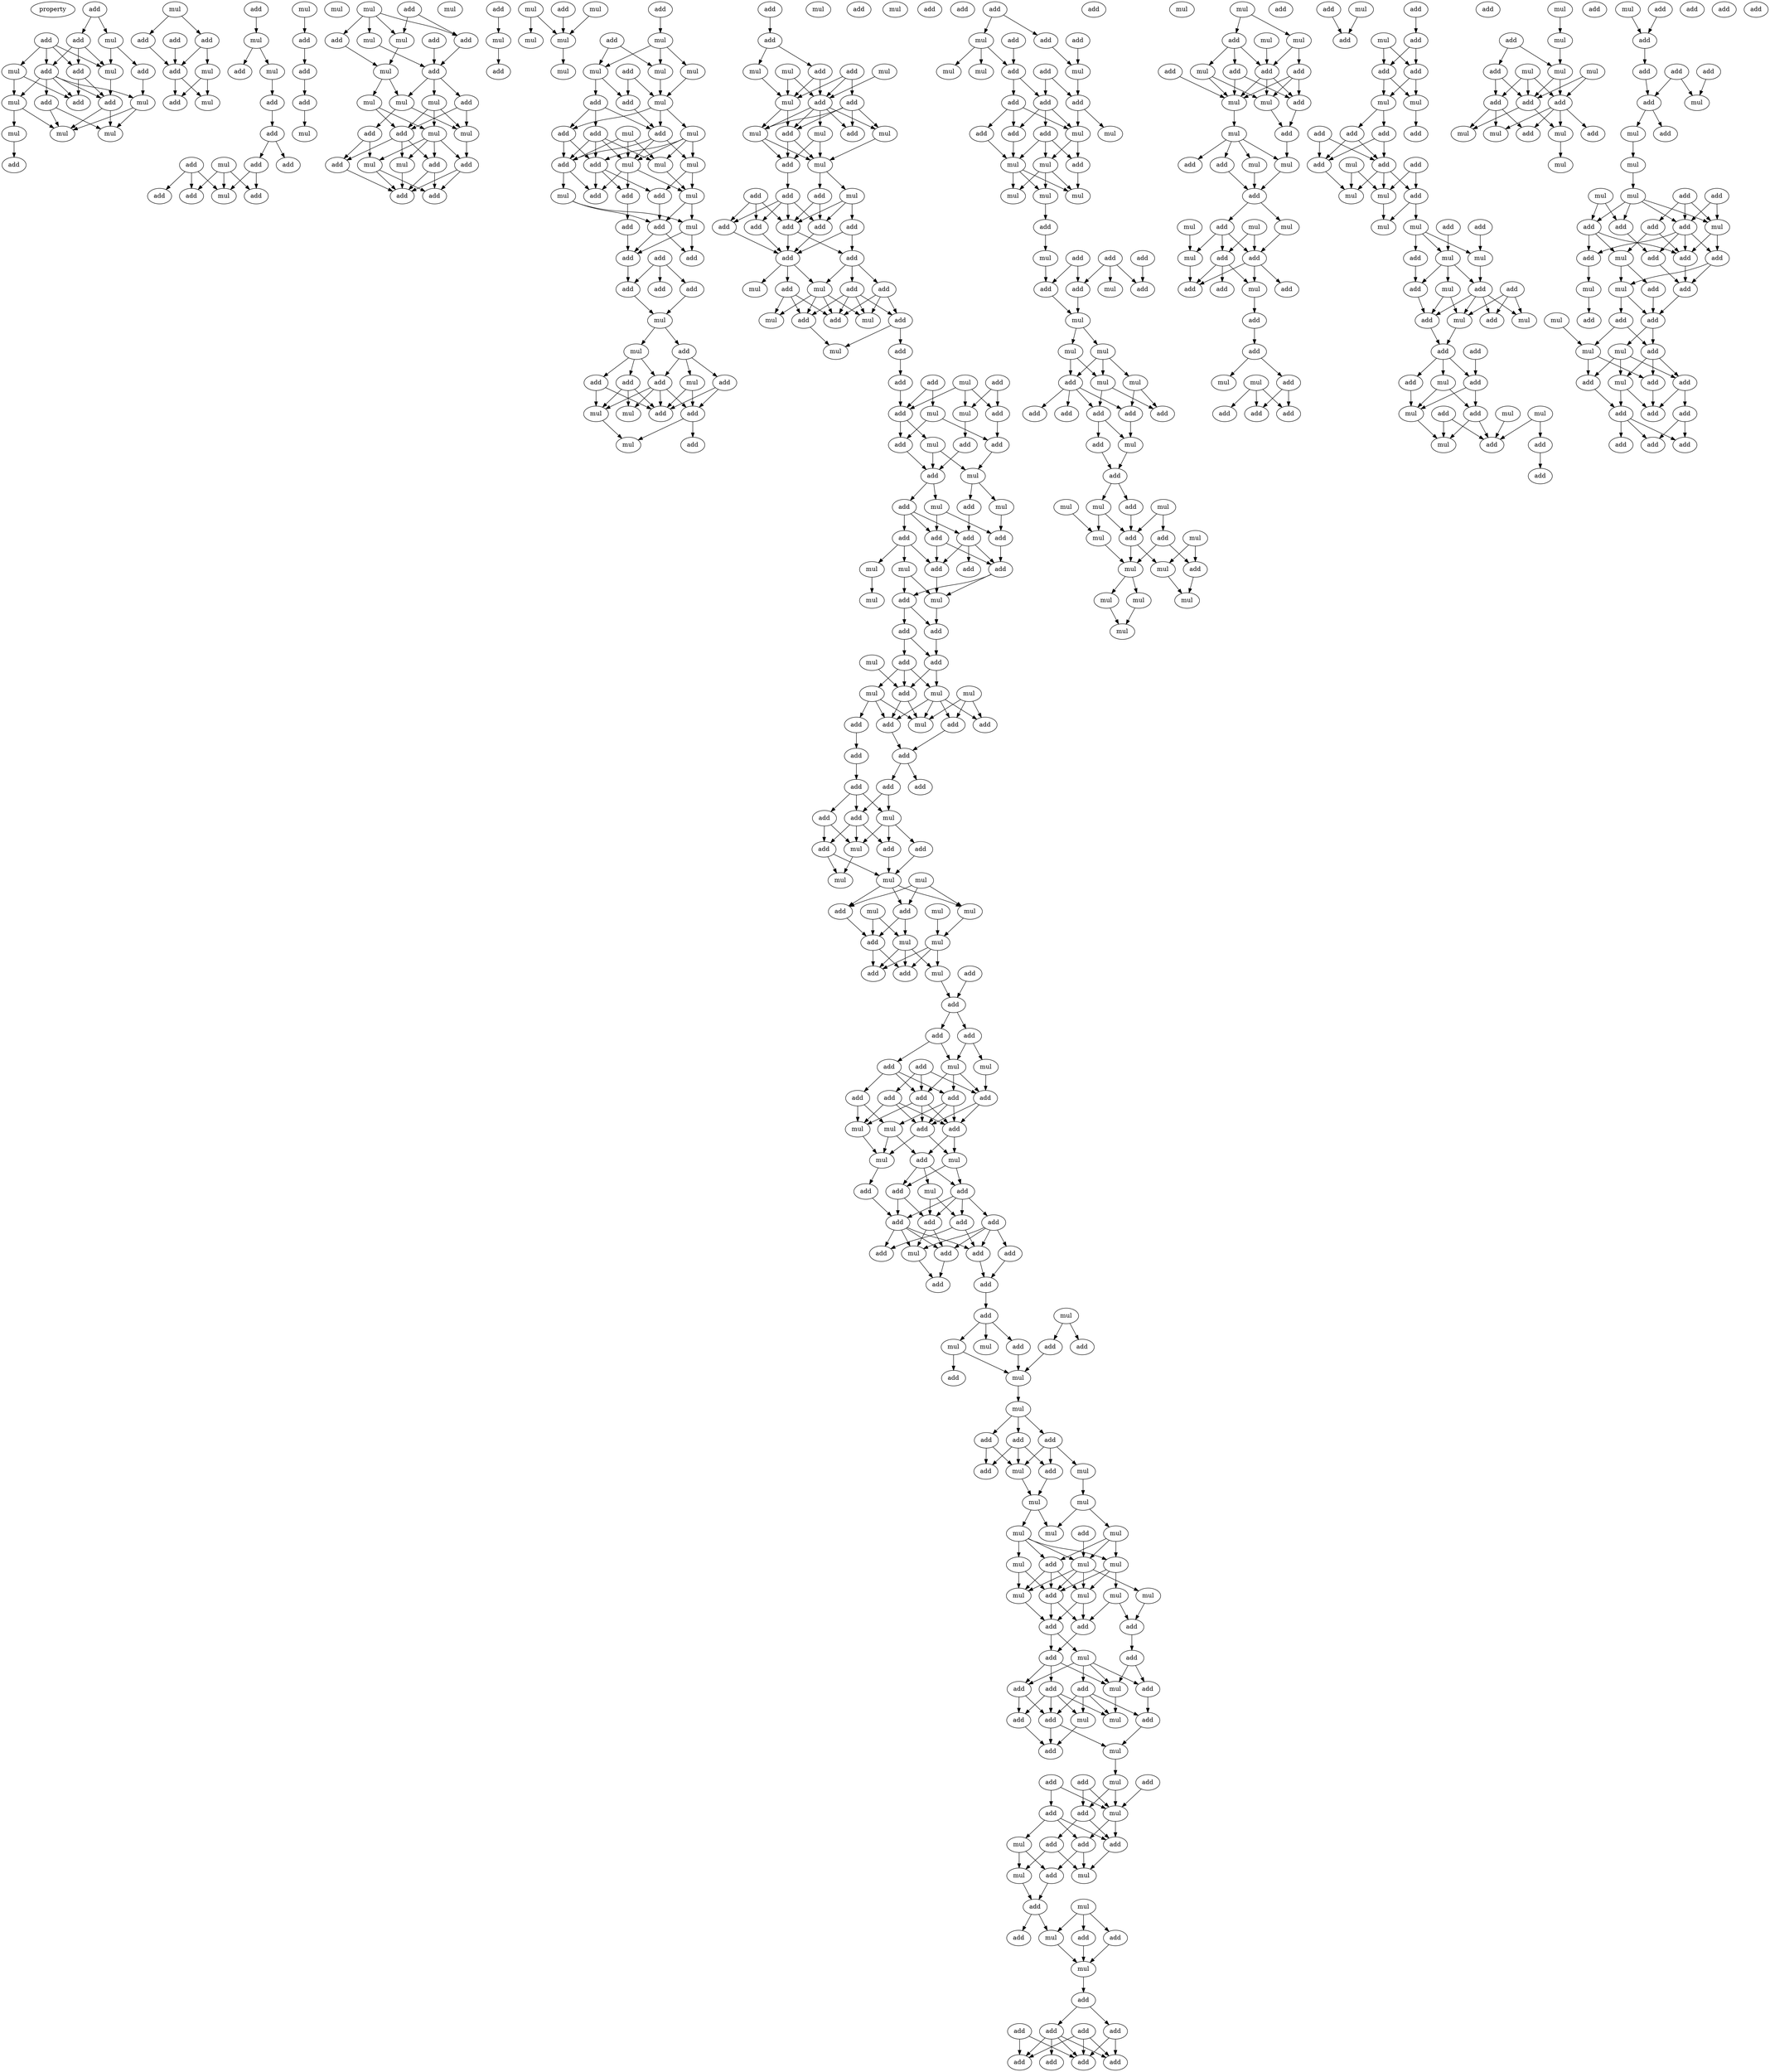 digraph {
    node [fontcolor=black]
    property [mul=2,lf=1.1]
    0 [ label = add ];
    1 [ label = add ];
    2 [ label = mul ];
    3 [ label = add ];
    4 [ label = mul ];
    5 [ label = mul ];
    6 [ label = add ];
    7 [ label = add ];
    8 [ label = add ];
    9 [ label = mul ];
    10 [ label = add ];
    11 [ label = add ];
    12 [ label = mul ];
    13 [ label = add ];
    14 [ label = mul ];
    15 [ label = mul ];
    16 [ label = mul ];
    17 [ label = add ];
    18 [ label = mul ];
    19 [ label = add ];
    20 [ label = add ];
    21 [ label = add ];
    22 [ label = mul ];
    23 [ label = add ];
    24 [ label = add ];
    25 [ label = mul ];
    26 [ label = add ];
    27 [ label = mul ];
    28 [ label = add ];
    29 [ label = mul ];
    30 [ label = add ];
    31 [ label = add ];
    32 [ label = add ];
    33 [ label = add ];
    34 [ label = mul ];
    35 [ label = add ];
    36 [ label = mul ];
    37 [ label = add ];
    38 [ label = add ];
    39 [ label = mul ];
    40 [ label = add ];
    41 [ label = add ];
    42 [ label = mul ];
    43 [ label = add ];
    44 [ label = add ];
    45 [ label = mul ];
    46 [ label = mul ];
    47 [ label = add ];
    48 [ label = mul ];
    49 [ label = add ];
    50 [ label = add ];
    51 [ label = mul ];
    52 [ label = add ];
    53 [ label = mul ];
    54 [ label = add ];
    55 [ label = mul ];
    56 [ label = add ];
    57 [ label = mul ];
    58 [ label = mul ];
    59 [ label = mul ];
    60 [ label = add ];
    61 [ label = mul ];
    62 [ label = add ];
    63 [ label = add ];
    64 [ label = mul ];
    65 [ label = add ];
    66 [ label = mul ];
    67 [ label = add ];
    68 [ label = add ];
    69 [ label = mul ];
    70 [ label = add ];
    71 [ label = add ];
    72 [ label = mul ];
    73 [ label = add ];
    74 [ label = mul ];
    75 [ label = mul ];
    76 [ label = mul ];
    77 [ label = mul ];
    78 [ label = add ];
    79 [ label = mul ];
    80 [ label = add ];
    81 [ label = add ];
    82 [ label = mul ];
    83 [ label = mul ];
    84 [ label = add ];
    85 [ label = mul ];
    86 [ label = mul ];
    87 [ label = add ];
    88 [ label = mul ];
    89 [ label = add ];
    90 [ label = add ];
    91 [ label = add ];
    92 [ label = mul ];
    93 [ label = mul ];
    94 [ label = add ];
    95 [ label = add ];
    96 [ label = mul ];
    97 [ label = mul ];
    98 [ label = mul ];
    99 [ label = add ];
    100 [ label = mul ];
    101 [ label = add ];
    102 [ label = mul ];
    103 [ label = add ];
    104 [ label = add ];
    105 [ label = add ];
    106 [ label = add ];
    107 [ label = mul ];
    108 [ label = add ];
    109 [ label = add ];
    110 [ label = add ];
    111 [ label = add ];
    112 [ label = add ];
    113 [ label = add ];
    114 [ label = mul ];
    115 [ label = mul ];
    116 [ label = add ];
    117 [ label = add ];
    118 [ label = add ];
    119 [ label = add ];
    120 [ label = mul ];
    121 [ label = add ];
    122 [ label = mul ];
    123 [ label = add ];
    124 [ label = add ];
    125 [ label = mul ];
    126 [ label = add ];
    127 [ label = mul ];
    128 [ label = add ];
    129 [ label = mul ];
    130 [ label = add ];
    131 [ label = mul ];
    132 [ label = add ];
    133 [ label = mul ];
    134 [ label = add ];
    135 [ label = mul ];
    136 [ label = add ];
    137 [ label = mul ];
    138 [ label = add ];
    139 [ label = mul ];
    140 [ label = add ];
    141 [ label = mul ];
    142 [ label = mul ];
    143 [ label = add ];
    144 [ label = add ];
    145 [ label = mul ];
    146 [ label = add ];
    147 [ label = mul ];
    148 [ label = add ];
    149 [ label = add ];
    150 [ label = add ];
    151 [ label = add ];
    152 [ label = add ];
    153 [ label = add ];
    154 [ label = add ];
    155 [ label = add ];
    156 [ label = add ];
    157 [ label = mul ];
    158 [ label = add ];
    159 [ label = mul ];
    160 [ label = add ];
    161 [ label = add ];
    162 [ label = add ];
    163 [ label = add ];
    164 [ label = mul ];
    165 [ label = add ];
    166 [ label = mul ];
    167 [ label = add ];
    168 [ label = mul ];
    169 [ label = add ];
    170 [ label = mul ];
    171 [ label = add ];
    172 [ label = add ];
    173 [ label = mul ];
    174 [ label = add ];
    175 [ label = add ];
    176 [ label = mul ];
    177 [ label = add ];
    178 [ label = mul ];
    179 [ label = add ];
    180 [ label = add ];
    181 [ label = add ];
    182 [ label = mul ];
    183 [ label = mul ];
    184 [ label = add ];
    185 [ label = add ];
    186 [ label = mul ];
    187 [ label = add ];
    188 [ label = add ];
    189 [ label = add ];
    190 [ label = add ];
    191 [ label = add ];
    192 [ label = mul ];
    193 [ label = add ];
    194 [ label = add ];
    195 [ label = add ];
    196 [ label = mul ];
    197 [ label = add ];
    198 [ label = mul ];
    199 [ label = mul ];
    200 [ label = add ];
    201 [ label = add ];
    202 [ label = add ];
    203 [ label = add ];
    204 [ label = mul ];
    205 [ label = add ];
    206 [ label = mul ];
    207 [ label = mul ];
    208 [ label = mul ];
    209 [ label = mul ];
    210 [ label = add ];
    211 [ label = add ];
    212 [ label = add ];
    213 [ label = add ];
    214 [ label = add ];
    215 [ label = add ];
    216 [ label = add ];
    217 [ label = add ];
    218 [ label = add ];
    219 [ label = mul ];
    220 [ label = add ];
    221 [ label = add ];
    222 [ label = add ];
    223 [ label = mul ];
    224 [ label = add ];
    225 [ label = add ];
    226 [ label = mul ];
    227 [ label = mul ];
    228 [ label = mul ];
    229 [ label = mul ];
    230 [ label = mul ];
    231 [ label = add ];
    232 [ label = add ];
    233 [ label = mul ];
    234 [ label = mul ];
    235 [ label = add ];
    236 [ label = mul ];
    237 [ label = mul ];
    238 [ label = add ];
    239 [ label = mul ];
    240 [ label = add ];
    241 [ label = add ];
    242 [ label = add ];
    243 [ label = add ];
    244 [ label = add ];
    245 [ label = add ];
    246 [ label = add ];
    247 [ label = mul ];
    248 [ label = mul ];
    249 [ label = add ];
    250 [ label = add ];
    251 [ label = add ];
    252 [ label = add ];
    253 [ label = add ];
    254 [ label = add ];
    255 [ label = add ];
    256 [ label = mul ];
    257 [ label = mul ];
    258 [ label = add ];
    259 [ label = add ];
    260 [ label = mul ];
    261 [ label = mul ];
    262 [ label = add ];
    263 [ label = add ];
    264 [ label = mul ];
    265 [ label = add ];
    266 [ label = add ];
    267 [ label = add ];
    268 [ label = add ];
    269 [ label = add ];
    270 [ label = add ];
    271 [ label = add ];
    272 [ label = mul ];
    273 [ label = add ];
    274 [ label = add ];
    275 [ label = add ];
    276 [ label = add ];
    277 [ label = mul ];
    278 [ label = add ];
    279 [ label = add ];
    280 [ label = add ];
    281 [ label = mul ];
    282 [ label = mul ];
    283 [ label = add ];
    284 [ label = add ];
    285 [ label = mul ];
    286 [ label = mul ];
    287 [ label = add ];
    288 [ label = add ];
    289 [ label = add ];
    290 [ label = mul ];
    291 [ label = add ];
    292 [ label = mul ];
    293 [ label = add ];
    294 [ label = mul ];
    295 [ label = mul ];
    296 [ label = add ];
    297 [ label = mul ];
    298 [ label = mul ];
    299 [ label = mul ];
    300 [ label = mul ];
    301 [ label = mul ];
    302 [ label = mul ];
    303 [ label = add ];
    304 [ label = mul ];
    305 [ label = mul ];
    306 [ label = add ];
    307 [ label = mul ];
    308 [ label = mul ];
    309 [ label = add ];
    310 [ label = add ];
    311 [ label = add ];
    312 [ label = mul ];
    313 [ label = add ];
    314 [ label = add ];
    315 [ label = add ];
    316 [ label = add ];
    317 [ label = add ];
    318 [ label = add ];
    319 [ label = mul ];
    320 [ label = add ];
    321 [ label = add ];
    322 [ label = mul ];
    323 [ label = mul ];
    324 [ label = add ];
    325 [ label = add ];
    326 [ label = mul ];
    327 [ label = add ];
    328 [ label = mul ];
    329 [ label = add ];
    330 [ label = add ];
    331 [ label = add ];
    332 [ label = mul ];
    333 [ label = add ];
    334 [ label = add ];
    335 [ label = add ];
    336 [ label = add ];
    337 [ label = mul ];
    338 [ label = mul ];
    339 [ label = add ];
    340 [ label = mul ];
    341 [ label = add ];
    342 [ label = mul ];
    343 [ label = add ];
    344 [ label = add ];
    345 [ label = add ];
    346 [ label = mul ];
    347 [ label = mul ];
    348 [ label = add ];
    349 [ label = add ];
    350 [ label = add ];
    351 [ label = add ];
    352 [ label = add ];
    353 [ label = add ];
    354 [ label = add ];
    355 [ label = add ];
    356 [ label = add ];
    357 [ label = add ];
    358 [ label = add ];
    359 [ label = add ];
    360 [ label = add ];
    361 [ label = mul ];
    362 [ label = add ];
    363 [ label = mul ];
    364 [ label = mul ];
    365 [ label = add ];
    366 [ label = add ];
    367 [ label = mul ];
    368 [ label = add ];
    369 [ label = add ];
    370 [ label = add ];
    371 [ label = add ];
    372 [ label = add ];
    373 [ label = mul ];
    374 [ label = add ];
    375 [ label = mul ];
    376 [ label = mul ];
    377 [ label = mul ];
    378 [ label = add ];
    379 [ label = mul ];
    380 [ label = add ];
    381 [ label = mul ];
    382 [ label = mul ];
    383 [ label = add ];
    384 [ label = add ];
    385 [ label = add ];
    386 [ label = add ];
    387 [ label = mul ];
    388 [ label = add ];
    389 [ label = add ];
    390 [ label = mul ];
    391 [ label = add ];
    392 [ label = mul ];
    393 [ label = mul ];
    394 [ label = mul ];
    395 [ label = mul ];
    396 [ label = add ];
    397 [ label = mul ];
    398 [ label = add ];
    399 [ label = add ];
    400 [ label = add ];
    401 [ label = add ];
    402 [ label = add ];
    403 [ label = add ];
    404 [ label = mul ];
    405 [ label = add ];
    406 [ label = mul ];
    407 [ label = add ];
    408 [ label = mul ];
    409 [ label = mul ];
    410 [ label = add ];
    411 [ label = mul ];
    412 [ label = mul ];
    413 [ label = add ];
    414 [ label = mul ];
    415 [ label = mul ];
    416 [ label = add ];
    417 [ label = mul ];
    418 [ label = mul ];
    419 [ label = mul ];
    420 [ label = mul ];
    421 [ label = mul ];
    422 [ label = mul ];
    423 [ label = add ];
    424 [ label = mul ];
    425 [ label = mul ];
    426 [ label = add ];
    427 [ label = add ];
    428 [ label = add ];
    429 [ label = mul ];
    430 [ label = add ];
    431 [ label = mul ];
    432 [ label = add ];
    433 [ label = mul ];
    434 [ label = add ];
    435 [ label = mul ];
    436 [ label = mul ];
    437 [ label = add ];
    438 [ label = mul ];
    439 [ label = add ];
    440 [ label = add ];
    441 [ label = add ];
    442 [ label = mul ];
    443 [ label = mul ];
    444 [ label = add ];
    445 [ label = mul ];
    446 [ label = mul ];
    447 [ label = add ];
    448 [ label = add ];
    449 [ label = add ];
    450 [ label = add ];
    451 [ label = add ];
    452 [ label = mul ];
    453 [ label = add ];
    454 [ label = add ];
    455 [ label = add ];
    456 [ label = mul ];
    457 [ label = mul ];
    458 [ label = add ];
    459 [ label = add ];
    460 [ label = mul ];
    461 [ label = add ];
    462 [ label = add ];
    463 [ label = add ];
    464 [ label = add ];
    465 [ label = mul ];
    466 [ label = add ];
    467 [ label = add ];
    468 [ label = add ];
    469 [ label = mul ];
    470 [ label = mul ];
    471 [ label = add ];
    472 [ label = add ];
    473 [ label = add ];
    474 [ label = add ];
    475 [ label = add ];
    476 [ label = add ];
    477 [ label = mul ];
    478 [ label = add ];
    479 [ label = add ];
    480 [ label = mul ];
    481 [ label = add ];
    482 [ label = mul ];
    483 [ label = add ];
    484 [ label = mul ];
    485 [ label = mul ];
    486 [ label = add ];
    487 [ label = mul ];
    488 [ label = mul ];
    489 [ label = add ];
    490 [ label = add ];
    491 [ label = add ];
    492 [ label = mul ];
    493 [ label = add ];
    494 [ label = add ];
    495 [ label = add ];
    496 [ label = mul ];
    497 [ label = mul ];
    498 [ label = add ];
    499 [ label = add ];
    500 [ label = add ];
    501 [ label = add ];
    502 [ label = mul ];
    503 [ label = add ];
    504 [ label = mul ];
    505 [ label = mul ];
    506 [ label = add ];
    507 [ label = mul ];
    508 [ label = add ];
    509 [ label = mul ];
    510 [ label = add ];
    511 [ label = add ];
    512 [ label = mul ];
    513 [ label = add ];
    514 [ label = add ];
    515 [ label = mul ];
    516 [ label = mul ];
    517 [ label = mul ];
    518 [ label = add ];
    519 [ label = mul ];
    520 [ label = add ];
    521 [ label = add ];
    522 [ label = add ];
    523 [ label = add ];
    524 [ label = mul ];
    525 [ label = add ];
    526 [ label = mul ];
    527 [ label = mul ];
    528 [ label = mul ];
    529 [ label = mul ];
    530 [ label = add ];
    531 [ label = add ];
    532 [ label = add ];
    533 [ label = add ];
    534 [ label = add ];
    535 [ label = add ];
    536 [ label = add ];
    537 [ label = mul ];
    538 [ label = mul ];
    539 [ label = add ];
    540 [ label = mul ];
    541 [ label = add ];
    542 [ label = add ];
    543 [ label = mul ];
    544 [ label = mul ];
    545 [ label = add ];
    546 [ label = mul ];
    547 [ label = add ];
    548 [ label = add ];
    549 [ label = add ];
    550 [ label = mul ];
    551 [ label = add ];
    552 [ label = add ];
    553 [ label = add ];
    554 [ label = add ];
    555 [ label = mul ];
    556 [ label = add ];
    557 [ label = mul ];
    558 [ label = add ];
    559 [ label = mul ];
    560 [ label = add ];
    561 [ label = add ];
    562 [ label = add ];
    563 [ label = mul ];
    564 [ label = mul ];
    565 [ label = add ];
    566 [ label = add ];
    567 [ label = add ];
    568 [ label = mul ];
    569 [ label = add ];
    570 [ label = add ];
    571 [ label = add ];
    572 [ label = add ];
    573 [ label = add ];
    574 [ label = add ];
    575 [ label = add ];
    576 [ label = add ];
    577 [ label = add ];
    0 -> 1 [ name = 0 ];
    0 -> 2 [ name = 1 ];
    1 -> 4 [ name = 2 ];
    1 -> 7 [ name = 3 ];
    1 -> 8 [ name = 4 ];
    2 -> 4 [ name = 5 ];
    2 -> 6 [ name = 6 ];
    3 -> 4 [ name = 7 ];
    3 -> 5 [ name = 8 ];
    3 -> 7 [ name = 9 ];
    3 -> 8 [ name = 10 ];
    4 -> 11 [ name = 11 ];
    5 -> 9 [ name = 12 ];
    5 -> 13 [ name = 13 ];
    6 -> 12 [ name = 14 ];
    7 -> 9 [ name = 15 ];
    7 -> 10 [ name = 16 ];
    7 -> 11 [ name = 17 ];
    7 -> 12 [ name = 18 ];
    7 -> 13 [ name = 19 ];
    8 -> 11 [ name = 20 ];
    8 -> 13 [ name = 21 ];
    9 -> 14 [ name = 22 ];
    9 -> 15 [ name = 23 ];
    10 -> 14 [ name = 24 ];
    10 -> 16 [ name = 25 ];
    11 -> 14 [ name = 26 ];
    11 -> 16 [ name = 27 ];
    12 -> 14 [ name = 28 ];
    12 -> 16 [ name = 29 ];
    15 -> 17 [ name = 30 ];
    18 -> 19 [ name = 31 ];
    18 -> 20 [ name = 32 ];
    19 -> 22 [ name = 33 ];
    19 -> 23 [ name = 34 ];
    20 -> 23 [ name = 35 ];
    21 -> 23 [ name = 36 ];
    22 -> 24 [ name = 37 ];
    22 -> 25 [ name = 38 ];
    23 -> 24 [ name = 39 ];
    23 -> 25 [ name = 40 ];
    26 -> 27 [ name = 41 ];
    27 -> 28 [ name = 42 ];
    27 -> 29 [ name = 43 ];
    29 -> 30 [ name = 44 ];
    30 -> 31 [ name = 45 ];
    31 -> 32 [ name = 46 ];
    31 -> 35 [ name = 47 ];
    32 -> 36 [ name = 48 ];
    32 -> 38 [ name = 49 ];
    33 -> 36 [ name = 50 ];
    33 -> 37 [ name = 51 ];
    33 -> 40 [ name = 52 ];
    34 -> 36 [ name = 53 ];
    34 -> 38 [ name = 54 ];
    34 -> 40 [ name = 55 ];
    39 -> 41 [ name = 56 ];
    41 -> 43 [ name = 57 ];
    43 -> 44 [ name = 58 ];
    44 -> 45 [ name = 59 ];
    46 -> 48 [ name = 60 ];
    46 -> 49 [ name = 61 ];
    46 -> 50 [ name = 62 ];
    46 -> 51 [ name = 63 ];
    47 -> 49 [ name = 64 ];
    47 -> 51 [ name = 65 ];
    48 -> 54 [ name = 66 ];
    49 -> 54 [ name = 67 ];
    50 -> 53 [ name = 68 ];
    51 -> 53 [ name = 69 ];
    52 -> 54 [ name = 70 ];
    53 -> 55 [ name = 71 ];
    53 -> 58 [ name = 72 ];
    54 -> 56 [ name = 73 ];
    54 -> 57 [ name = 74 ];
    54 -> 58 [ name = 75 ];
    55 -> 61 [ name = 76 ];
    55 -> 62 [ name = 77 ];
    56 -> 59 [ name = 78 ];
    56 -> 62 [ name = 79 ];
    57 -> 59 [ name = 80 ];
    57 -> 61 [ name = 81 ];
    57 -> 62 [ name = 82 ];
    58 -> 59 [ name = 83 ];
    58 -> 60 [ name = 84 ];
    59 -> 67 [ name = 85 ];
    60 -> 63 [ name = 86 ];
    60 -> 66 [ name = 87 ];
    61 -> 64 [ name = 88 ];
    61 -> 65 [ name = 89 ];
    61 -> 66 [ name = 90 ];
    61 -> 67 [ name = 91 ];
    62 -> 63 [ name = 92 ];
    62 -> 64 [ name = 93 ];
    62 -> 65 [ name = 94 ];
    63 -> 68 [ name = 95 ];
    64 -> 68 [ name = 96 ];
    65 -> 68 [ name = 97 ];
    65 -> 70 [ name = 98 ];
    66 -> 68 [ name = 99 ];
    66 -> 70 [ name = 100 ];
    67 -> 68 [ name = 101 ];
    67 -> 70 [ name = 102 ];
    71 -> 75 [ name = 103 ];
    72 -> 76 [ name = 104 ];
    72 -> 77 [ name = 105 ];
    73 -> 77 [ name = 106 ];
    74 -> 77 [ name = 107 ];
    75 -> 78 [ name = 108 ];
    77 -> 79 [ name = 109 ];
    80 -> 82 [ name = 110 ];
    81 -> 83 [ name = 111 ];
    81 -> 86 [ name = 112 ];
    82 -> 83 [ name = 113 ];
    82 -> 85 [ name = 114 ];
    82 -> 86 [ name = 115 ];
    83 -> 88 [ name = 116 ];
    84 -> 87 [ name = 117 ];
    84 -> 88 [ name = 118 ];
    85 -> 88 [ name = 119 ];
    86 -> 87 [ name = 120 ];
    86 -> 89 [ name = 121 ];
    87 -> 94 [ name = 122 ];
    88 -> 91 [ name = 123 ];
    88 -> 93 [ name = 124 ];
    88 -> 94 [ name = 125 ];
    89 -> 90 [ name = 126 ];
    89 -> 91 [ name = 127 ];
    89 -> 94 [ name = 128 ];
    90 -> 95 [ name = 129 ];
    90 -> 96 [ name = 130 ];
    90 -> 97 [ name = 131 ];
    90 -> 99 [ name = 132 ];
    91 -> 95 [ name = 133 ];
    91 -> 99 [ name = 134 ];
    92 -> 96 [ name = 135 ];
    92 -> 97 [ name = 136 ];
    92 -> 99 [ name = 137 ];
    93 -> 95 [ name = 138 ];
    93 -> 96 [ name = 139 ];
    93 -> 97 [ name = 140 ];
    93 -> 98 [ name = 141 ];
    94 -> 97 [ name = 142 ];
    94 -> 98 [ name = 143 ];
    94 -> 99 [ name = 144 ];
    95 -> 101 [ name = 145 ];
    95 -> 103 [ name = 146 ];
    95 -> 104 [ name = 147 ];
    96 -> 102 [ name = 148 ];
    97 -> 102 [ name = 149 ];
    97 -> 103 [ name = 150 ];
    97 -> 104 [ name = 151 ];
    98 -> 101 [ name = 152 ];
    98 -> 102 [ name = 153 ];
    99 -> 100 [ name = 154 ];
    99 -> 103 [ name = 155 ];
    100 -> 106 [ name = 156 ];
    100 -> 107 [ name = 157 ];
    101 -> 106 [ name = 158 ];
    102 -> 106 [ name = 159 ];
    102 -> 107 [ name = 160 ];
    104 -> 105 [ name = 161 ];
    105 -> 109 [ name = 162 ];
    106 -> 108 [ name = 163 ];
    106 -> 109 [ name = 164 ];
    107 -> 108 [ name = 165 ];
    107 -> 109 [ name = 166 ];
    109 -> 113 [ name = 167 ];
    110 -> 111 [ name = 168 ];
    110 -> 112 [ name = 169 ];
    110 -> 113 [ name = 170 ];
    112 -> 114 [ name = 171 ];
    113 -> 114 [ name = 172 ];
    114 -> 115 [ name = 173 ];
    114 -> 116 [ name = 174 ];
    115 -> 117 [ name = 175 ];
    115 -> 118 [ name = 176 ];
    115 -> 119 [ name = 177 ];
    116 -> 118 [ name = 178 ];
    116 -> 120 [ name = 179 ];
    116 -> 121 [ name = 180 ];
    117 -> 122 [ name = 181 ];
    117 -> 123 [ name = 182 ];
    118 -> 122 [ name = 183 ];
    118 -> 123 [ name = 184 ];
    118 -> 124 [ name = 185 ];
    118 -> 125 [ name = 186 ];
    119 -> 122 [ name = 187 ];
    119 -> 123 [ name = 188 ];
    119 -> 125 [ name = 189 ];
    120 -> 123 [ name = 190 ];
    120 -> 124 [ name = 191 ];
    121 -> 123 [ name = 192 ];
    121 -> 124 [ name = 193 ];
    122 -> 127 [ name = 194 ];
    124 -> 126 [ name = 195 ];
    124 -> 127 [ name = 196 ];
    128 -> 130 [ name = 197 ];
    130 -> 132 [ name = 198 ];
    130 -> 135 [ name = 199 ];
    131 -> 137 [ name = 200 ];
    131 -> 138 [ name = 201 ];
    132 -> 137 [ name = 202 ];
    132 -> 138 [ name = 203 ];
    133 -> 138 [ name = 204 ];
    134 -> 136 [ name = 205 ];
    134 -> 137 [ name = 206 ];
    134 -> 138 [ name = 207 ];
    135 -> 137 [ name = 208 ];
    136 -> 140 [ name = 209 ];
    136 -> 141 [ name = 210 ];
    136 -> 142 [ name = 211 ];
    136 -> 143 [ name = 212 ];
    137 -> 141 [ name = 213 ];
    137 -> 143 [ name = 214 ];
    138 -> 139 [ name = 215 ];
    138 -> 140 [ name = 216 ];
    138 -> 141 [ name = 217 ];
    138 -> 142 [ name = 218 ];
    138 -> 143 [ name = 219 ];
    139 -> 144 [ name = 220 ];
    139 -> 145 [ name = 221 ];
    141 -> 144 [ name = 222 ];
    141 -> 145 [ name = 223 ];
    142 -> 145 [ name = 224 ];
    143 -> 144 [ name = 225 ];
    143 -> 145 [ name = 226 ];
    144 -> 148 [ name = 227 ];
    145 -> 146 [ name = 228 ];
    145 -> 147 [ name = 229 ];
    146 -> 151 [ name = 230 ];
    146 -> 154 [ name = 231 ];
    147 -> 151 [ name = 232 ];
    147 -> 152 [ name = 233 ];
    147 -> 154 [ name = 234 ];
    148 -> 150 [ name = 235 ];
    148 -> 151 [ name = 236 ];
    148 -> 153 [ name = 237 ];
    148 -> 154 [ name = 238 ];
    149 -> 150 [ name = 239 ];
    149 -> 151 [ name = 240 ];
    149 -> 153 [ name = 241 ];
    150 -> 155 [ name = 242 ];
    151 -> 155 [ name = 243 ];
    151 -> 156 [ name = 244 ];
    152 -> 155 [ name = 245 ];
    152 -> 156 [ name = 246 ];
    153 -> 155 [ name = 247 ];
    154 -> 155 [ name = 248 ];
    155 -> 157 [ name = 249 ];
    155 -> 159 [ name = 250 ];
    155 -> 160 [ name = 251 ];
    156 -> 158 [ name = 252 ];
    156 -> 159 [ name = 253 ];
    156 -> 161 [ name = 254 ];
    158 -> 162 [ name = 255 ];
    158 -> 164 [ name = 256 ];
    158 -> 165 [ name = 257 ];
    159 -> 162 [ name = 258 ];
    159 -> 163 [ name = 259 ];
    159 -> 164 [ name = 260 ];
    159 -> 166 [ name = 261 ];
    160 -> 162 [ name = 262 ];
    160 -> 163 [ name = 263 ];
    160 -> 166 [ name = 264 ];
    161 -> 162 [ name = 265 ];
    161 -> 163 [ name = 266 ];
    161 -> 164 [ name = 267 ];
    161 -> 165 [ name = 268 ];
    163 -> 168 [ name = 269 ];
    165 -> 167 [ name = 270 ];
    165 -> 168 [ name = 271 ];
    167 -> 171 [ name = 272 ];
    169 -> 174 [ name = 273 ];
    169 -> 176 [ name = 274 ];
    170 -> 174 [ name = 275 ];
    170 -> 175 [ name = 276 ];
    170 -> 176 [ name = 277 ];
    171 -> 175 [ name = 278 ];
    172 -> 173 [ name = 279 ];
    172 -> 175 [ name = 280 ];
    173 -> 177 [ name = 281 ];
    173 -> 180 [ name = 282 ];
    174 -> 177 [ name = 283 ];
    175 -> 178 [ name = 284 ];
    175 -> 180 [ name = 285 ];
    176 -> 179 [ name = 286 ];
    177 -> 182 [ name = 287 ];
    178 -> 181 [ name = 288 ];
    178 -> 182 [ name = 289 ];
    179 -> 181 [ name = 290 ];
    180 -> 181 [ name = 291 ];
    181 -> 184 [ name = 292 ];
    181 -> 186 [ name = 293 ];
    182 -> 183 [ name = 294 ];
    182 -> 187 [ name = 295 ];
    183 -> 188 [ name = 296 ];
    184 -> 189 [ name = 297 ];
    184 -> 190 [ name = 298 ];
    184 -> 191 [ name = 299 ];
    186 -> 188 [ name = 300 ];
    186 -> 189 [ name = 301 ];
    187 -> 191 [ name = 302 ];
    188 -> 193 [ name = 303 ];
    189 -> 193 [ name = 304 ];
    189 -> 194 [ name = 305 ];
    190 -> 192 [ name = 306 ];
    190 -> 194 [ name = 307 ];
    190 -> 196 [ name = 308 ];
    191 -> 193 [ name = 309 ];
    191 -> 194 [ name = 310 ];
    191 -> 195 [ name = 311 ];
    192 -> 198 [ name = 312 ];
    193 -> 197 [ name = 313 ];
    193 -> 199 [ name = 314 ];
    194 -> 199 [ name = 315 ];
    196 -> 197 [ name = 316 ];
    196 -> 199 [ name = 317 ];
    197 -> 200 [ name = 318 ];
    197 -> 201 [ name = 319 ];
    199 -> 201 [ name = 320 ];
    200 -> 202 [ name = 321 ];
    200 -> 203 [ name = 322 ];
    201 -> 203 [ name = 323 ];
    202 -> 205 [ name = 324 ];
    202 -> 206 [ name = 325 ];
    202 -> 207 [ name = 326 ];
    203 -> 205 [ name = 327 ];
    203 -> 207 [ name = 328 ];
    204 -> 205 [ name = 329 ];
    205 -> 209 [ name = 330 ];
    205 -> 210 [ name = 331 ];
    206 -> 209 [ name = 332 ];
    206 -> 210 [ name = 333 ];
    206 -> 213 [ name = 334 ];
    207 -> 209 [ name = 335 ];
    207 -> 210 [ name = 336 ];
    207 -> 211 [ name = 337 ];
    207 -> 212 [ name = 338 ];
    208 -> 209 [ name = 339 ];
    208 -> 211 [ name = 340 ];
    208 -> 212 [ name = 341 ];
    210 -> 214 [ name = 342 ];
    211 -> 214 [ name = 343 ];
    213 -> 215 [ name = 344 ];
    214 -> 216 [ name = 345 ];
    214 -> 217 [ name = 346 ];
    215 -> 218 [ name = 347 ];
    216 -> 219 [ name = 348 ];
    216 -> 221 [ name = 349 ];
    218 -> 219 [ name = 350 ];
    218 -> 220 [ name = 351 ];
    218 -> 221 [ name = 352 ];
    219 -> 222 [ name = 353 ];
    219 -> 223 [ name = 354 ];
    219 -> 224 [ name = 355 ];
    220 -> 223 [ name = 356 ];
    220 -> 225 [ name = 357 ];
    221 -> 223 [ name = 358 ];
    221 -> 224 [ name = 359 ];
    221 -> 225 [ name = 360 ];
    222 -> 227 [ name = 361 ];
    223 -> 228 [ name = 362 ];
    224 -> 227 [ name = 363 ];
    225 -> 227 [ name = 364 ];
    225 -> 228 [ name = 365 ];
    226 -> 229 [ name = 366 ];
    226 -> 231 [ name = 367 ];
    226 -> 232 [ name = 368 ];
    227 -> 229 [ name = 369 ];
    227 -> 231 [ name = 370 ];
    227 -> 232 [ name = 371 ];
    229 -> 237 [ name = 372 ];
    230 -> 234 [ name = 373 ];
    230 -> 235 [ name = 374 ];
    231 -> 235 [ name = 375 ];
    232 -> 234 [ name = 376 ];
    232 -> 235 [ name = 377 ];
    233 -> 237 [ name = 378 ];
    234 -> 238 [ name = 379 ];
    234 -> 239 [ name = 380 ];
    234 -> 240 [ name = 381 ];
    235 -> 238 [ name = 382 ];
    235 -> 240 [ name = 383 ];
    237 -> 238 [ name = 384 ];
    237 -> 239 [ name = 385 ];
    237 -> 240 [ name = 386 ];
    239 -> 243 [ name = 387 ];
    241 -> 243 [ name = 388 ];
    243 -> 244 [ name = 389 ];
    243 -> 245 [ name = 390 ];
    244 -> 247 [ name = 391 ];
    244 -> 249 [ name = 392 ];
    245 -> 247 [ name = 393 ];
    245 -> 248 [ name = 394 ];
    246 -> 251 [ name = 395 ];
    246 -> 252 [ name = 396 ];
    246 -> 254 [ name = 397 ];
    247 -> 250 [ name = 398 ];
    247 -> 251 [ name = 399 ];
    247 -> 254 [ name = 400 ];
    248 -> 254 [ name = 401 ];
    249 -> 250 [ name = 402 ];
    249 -> 251 [ name = 403 ];
    249 -> 253 [ name = 404 ];
    250 -> 255 [ name = 405 ];
    250 -> 257 [ name = 406 ];
    250 -> 258 [ name = 407 ];
    251 -> 255 [ name = 408 ];
    251 -> 256 [ name = 409 ];
    251 -> 258 [ name = 410 ];
    252 -> 255 [ name = 411 ];
    252 -> 256 [ name = 412 ];
    252 -> 258 [ name = 413 ];
    253 -> 256 [ name = 414 ];
    253 -> 257 [ name = 415 ];
    254 -> 255 [ name = 416 ];
    254 -> 258 [ name = 417 ];
    255 -> 259 [ name = 418 ];
    255 -> 260 [ name = 419 ];
    256 -> 261 [ name = 420 ];
    257 -> 259 [ name = 421 ];
    257 -> 261 [ name = 422 ];
    258 -> 260 [ name = 423 ];
    258 -> 261 [ name = 424 ];
    259 -> 262 [ name = 425 ];
    259 -> 264 [ name = 426 ];
    259 -> 265 [ name = 427 ];
    260 -> 262 [ name = 428 ];
    260 -> 265 [ name = 429 ];
    261 -> 263 [ name = 430 ];
    262 -> 266 [ name = 431 ];
    262 -> 267 [ name = 432 ];
    262 -> 268 [ name = 433 ];
    262 -> 269 [ name = 434 ];
    263 -> 267 [ name = 435 ];
    264 -> 268 [ name = 436 ];
    264 -> 269 [ name = 437 ];
    265 -> 267 [ name = 438 ];
    265 -> 268 [ name = 439 ];
    266 -> 270 [ name = 440 ];
    266 -> 271 [ name = 441 ];
    266 -> 272 [ name = 442 ];
    266 -> 274 [ name = 443 ];
    267 -> 271 [ name = 444 ];
    267 -> 272 [ name = 445 ];
    267 -> 273 [ name = 446 ];
    267 -> 274 [ name = 447 ];
    268 -> 271 [ name = 448 ];
    268 -> 272 [ name = 449 ];
    269 -> 273 [ name = 450 ];
    269 -> 274 [ name = 451 ];
    270 -> 275 [ name = 452 ];
    271 -> 276 [ name = 453 ];
    272 -> 276 [ name = 454 ];
    274 -> 275 [ name = 455 ];
    275 -> 278 [ name = 456 ];
    277 -> 279 [ name = 457 ];
    277 -> 280 [ name = 458 ];
    278 -> 281 [ name = 459 ];
    278 -> 282 [ name = 460 ];
    278 -> 283 [ name = 461 ];
    280 -> 285 [ name = 462 ];
    282 -> 284 [ name = 463 ];
    282 -> 285 [ name = 464 ];
    283 -> 285 [ name = 465 ];
    285 -> 286 [ name = 466 ];
    286 -> 287 [ name = 467 ];
    286 -> 288 [ name = 468 ];
    286 -> 289 [ name = 469 ];
    287 -> 290 [ name = 470 ];
    287 -> 291 [ name = 471 ];
    288 -> 290 [ name = 472 ];
    288 -> 292 [ name = 473 ];
    288 -> 293 [ name = 474 ];
    289 -> 290 [ name = 475 ];
    289 -> 291 [ name = 476 ];
    289 -> 293 [ name = 477 ];
    290 -> 294 [ name = 478 ];
    292 -> 295 [ name = 479 ];
    293 -> 294 [ name = 480 ];
    294 -> 297 [ name = 481 ];
    294 -> 298 [ name = 482 ];
    295 -> 297 [ name = 483 ];
    295 -> 299 [ name = 484 ];
    296 -> 302 [ name = 485 ];
    298 -> 300 [ name = 486 ];
    298 -> 301 [ name = 487 ];
    298 -> 302 [ name = 488 ];
    298 -> 303 [ name = 489 ];
    299 -> 301 [ name = 490 ];
    299 -> 302 [ name = 491 ];
    299 -> 303 [ name = 492 ];
    300 -> 304 [ name = 493 ];
    300 -> 306 [ name = 494 ];
    301 -> 305 [ name = 495 ];
    301 -> 306 [ name = 496 ];
    301 -> 307 [ name = 497 ];
    302 -> 304 [ name = 498 ];
    302 -> 305 [ name = 499 ];
    302 -> 306 [ name = 500 ];
    302 -> 308 [ name = 501 ];
    303 -> 304 [ name = 502 ];
    303 -> 305 [ name = 503 ];
    303 -> 306 [ name = 504 ];
    304 -> 309 [ name = 505 ];
    305 -> 309 [ name = 506 ];
    305 -> 311 [ name = 507 ];
    306 -> 309 [ name = 508 ];
    306 -> 311 [ name = 509 ];
    307 -> 310 [ name = 510 ];
    307 -> 311 [ name = 511 ];
    308 -> 310 [ name = 512 ];
    309 -> 312 [ name = 513 ];
    309 -> 313 [ name = 514 ];
    310 -> 314 [ name = 515 ];
    311 -> 313 [ name = 516 ];
    312 -> 315 [ name = 517 ];
    312 -> 316 [ name = 518 ];
    312 -> 318 [ name = 519 ];
    312 -> 319 [ name = 520 ];
    313 -> 317 [ name = 521 ];
    313 -> 318 [ name = 522 ];
    313 -> 319 [ name = 523 ];
    314 -> 315 [ name = 524 ];
    314 -> 319 [ name = 525 ];
    315 -> 324 [ name = 526 ];
    316 -> 321 [ name = 527 ];
    316 -> 322 [ name = 528 ];
    316 -> 323 [ name = 529 ];
    316 -> 324 [ name = 530 ];
    317 -> 320 [ name = 531 ];
    317 -> 321 [ name = 532 ];
    317 -> 322 [ name = 533 ];
    317 -> 323 [ name = 534 ];
    318 -> 320 [ name = 535 ];
    318 -> 321 [ name = 536 ];
    319 -> 323 [ name = 537 ];
    320 -> 325 [ name = 538 ];
    321 -> 325 [ name = 539 ];
    321 -> 326 [ name = 540 ];
    322 -> 325 [ name = 541 ];
    324 -> 326 [ name = 542 ];
    326 -> 328 [ name = 543 ];
    327 -> 332 [ name = 544 ];
    327 -> 333 [ name = 545 ];
    328 -> 332 [ name = 546 ];
    328 -> 333 [ name = 547 ];
    329 -> 331 [ name = 548 ];
    329 -> 332 [ name = 549 ];
    330 -> 332 [ name = 550 ];
    331 -> 334 [ name = 551 ];
    331 -> 336 [ name = 552 ];
    331 -> 337 [ name = 553 ];
    332 -> 334 [ name = 554 ];
    332 -> 336 [ name = 555 ];
    333 -> 334 [ name = 556 ];
    333 -> 335 [ name = 557 ];
    334 -> 338 [ name = 558 ];
    335 -> 338 [ name = 559 ];
    335 -> 340 [ name = 560 ];
    336 -> 338 [ name = 561 ];
    336 -> 339 [ name = 562 ];
    337 -> 339 [ name = 563 ];
    337 -> 340 [ name = 564 ];
    339 -> 341 [ name = 565 ];
    340 -> 341 [ name = 566 ];
    341 -> 344 [ name = 567 ];
    341 -> 346 [ name = 568 ];
    342 -> 343 [ name = 569 ];
    342 -> 345 [ name = 570 ];
    342 -> 346 [ name = 571 ];
    343 -> 347 [ name = 572 ];
    345 -> 347 [ name = 573 ];
    346 -> 347 [ name = 574 ];
    347 -> 348 [ name = 575 ];
    348 -> 349 [ name = 576 ];
    348 -> 351 [ name = 577 ];
    349 -> 353 [ name = 578 ];
    349 -> 354 [ name = 579 ];
    349 -> 355 [ name = 580 ];
    349 -> 357 [ name = 581 ];
    350 -> 353 [ name = 582 ];
    350 -> 355 [ name = 583 ];
    350 -> 357 [ name = 584 ];
    351 -> 355 [ name = 585 ];
    351 -> 357 [ name = 586 ];
    352 -> 353 [ name = 587 ];
    352 -> 357 [ name = 588 ];
    358 -> 361 [ name = 589 ];
    358 -> 362 [ name = 590 ];
    359 -> 364 [ name = 591 ];
    360 -> 365 [ name = 592 ];
    361 -> 363 [ name = 593 ];
    361 -> 365 [ name = 594 ];
    361 -> 367 [ name = 595 ];
    362 -> 364 [ name = 596 ];
    364 -> 368 [ name = 597 ];
    365 -> 369 [ name = 598 ];
    365 -> 370 [ name = 599 ];
    366 -> 368 [ name = 600 ];
    366 -> 370 [ name = 601 ];
    368 -> 373 [ name = 602 ];
    368 -> 375 [ name = 603 ];
    369 -> 372 [ name = 604 ];
    369 -> 374 [ name = 605 ];
    369 -> 375 [ name = 606 ];
    370 -> 371 [ name = 607 ];
    370 -> 372 [ name = 608 ];
    370 -> 375 [ name = 609 ];
    371 -> 376 [ name = 610 ];
    371 -> 377 [ name = 611 ];
    371 -> 378 [ name = 612 ];
    372 -> 376 [ name = 613 ];
    374 -> 376 [ name = 614 ];
    375 -> 377 [ name = 615 ];
    375 -> 378 [ name = 616 ];
    376 -> 379 [ name = 617 ];
    376 -> 381 [ name = 618 ];
    376 -> 382 [ name = 619 ];
    377 -> 379 [ name = 620 ];
    377 -> 381 [ name = 621 ];
    377 -> 382 [ name = 622 ];
    378 -> 381 [ name = 623 ];
    379 -> 383 [ name = 624 ];
    383 -> 387 [ name = 625 ];
    384 -> 389 [ name = 626 ];
    384 -> 390 [ name = 627 ];
    384 -> 391 [ name = 628 ];
    385 -> 388 [ name = 629 ];
    385 -> 391 [ name = 630 ];
    386 -> 389 [ name = 631 ];
    387 -> 388 [ name = 632 ];
    388 -> 392 [ name = 633 ];
    391 -> 392 [ name = 634 ];
    392 -> 393 [ name = 635 ];
    392 -> 394 [ name = 636 ];
    393 -> 395 [ name = 637 ];
    393 -> 396 [ name = 638 ];
    393 -> 397 [ name = 639 ];
    394 -> 395 [ name = 640 ];
    394 -> 396 [ name = 641 ];
    395 -> 398 [ name = 642 ];
    395 -> 402 [ name = 643 ];
    396 -> 398 [ name = 644 ];
    396 -> 399 [ name = 645 ];
    396 -> 400 [ name = 646 ];
    396 -> 401 [ name = 647 ];
    397 -> 399 [ name = 648 ];
    397 -> 402 [ name = 649 ];
    398 -> 403 [ name = 650 ];
    398 -> 404 [ name = 651 ];
    399 -> 404 [ name = 652 ];
    403 -> 405 [ name = 653 ];
    404 -> 405 [ name = 654 ];
    405 -> 407 [ name = 655 ];
    405 -> 408 [ name = 656 ];
    406 -> 410 [ name = 657 ];
    406 -> 413 [ name = 658 ];
    407 -> 410 [ name = 659 ];
    408 -> 410 [ name = 660 ];
    408 -> 411 [ name = 661 ];
    409 -> 411 [ name = 662 ];
    410 -> 414 [ name = 663 ];
    410 -> 415 [ name = 664 ];
    411 -> 414 [ name = 665 ];
    412 -> 415 [ name = 666 ];
    412 -> 416 [ name = 667 ];
    413 -> 414 [ name = 668 ];
    413 -> 416 [ name = 669 ];
    414 -> 418 [ name = 670 ];
    414 -> 419 [ name = 671 ];
    415 -> 417 [ name = 672 ];
    416 -> 417 [ name = 673 ];
    418 -> 420 [ name = 674 ];
    419 -> 420 [ name = 675 ];
    422 -> 423 [ name = 676 ];
    422 -> 424 [ name = 677 ];
    423 -> 426 [ name = 678 ];
    423 -> 429 [ name = 679 ];
    423 -> 430 [ name = 680 ];
    424 -> 426 [ name = 681 ];
    424 -> 428 [ name = 682 ];
    425 -> 426 [ name = 683 ];
    426 -> 431 [ name = 684 ];
    426 -> 432 [ name = 685 ];
    426 -> 433 [ name = 686 ];
    427 -> 431 [ name = 687 ];
    428 -> 431 [ name = 688 ];
    428 -> 432 [ name = 689 ];
    428 -> 433 [ name = 690 ];
    429 -> 431 [ name = 691 ];
    429 -> 433 [ name = 692 ];
    430 -> 431 [ name = 693 ];
    430 -> 432 [ name = 694 ];
    431 -> 435 [ name = 695 ];
    432 -> 434 [ name = 696 ];
    433 -> 434 [ name = 697 ];
    434 -> 436 [ name = 698 ];
    435 -> 436 [ name = 699 ];
    435 -> 438 [ name = 700 ];
    435 -> 439 [ name = 701 ];
    435 -> 440 [ name = 702 ];
    436 -> 441 [ name = 703 ];
    438 -> 441 [ name = 704 ];
    439 -> 441 [ name = 705 ];
    441 -> 442 [ name = 706 ];
    441 -> 444 [ name = 707 ];
    442 -> 447 [ name = 708 ];
    443 -> 446 [ name = 709 ];
    444 -> 446 [ name = 710 ];
    444 -> 447 [ name = 711 ];
    444 -> 448 [ name = 712 ];
    445 -> 447 [ name = 713 ];
    445 -> 448 [ name = 714 ];
    446 -> 449 [ name = 715 ];
    447 -> 449 [ name = 716 ];
    447 -> 450 [ name = 717 ];
    447 -> 452 [ name = 718 ];
    448 -> 449 [ name = 719 ];
    448 -> 451 [ name = 720 ];
    448 -> 452 [ name = 721 ];
    452 -> 453 [ name = 722 ];
    453 -> 454 [ name = 723 ];
    454 -> 455 [ name = 724 ];
    454 -> 456 [ name = 725 ];
    455 -> 459 [ name = 726 ];
    455 -> 461 [ name = 727 ];
    457 -> 459 [ name = 728 ];
    457 -> 461 [ name = 729 ];
    457 -> 462 [ name = 730 ];
    458 -> 463 [ name = 731 ];
    460 -> 463 [ name = 732 ];
    464 -> 466 [ name = 733 ];
    465 -> 467 [ name = 734 ];
    465 -> 468 [ name = 735 ];
    466 -> 467 [ name = 736 ];
    466 -> 468 [ name = 737 ];
    467 -> 469 [ name = 738 ];
    467 -> 470 [ name = 739 ];
    468 -> 469 [ name = 740 ];
    468 -> 470 [ name = 741 ];
    469 -> 473 [ name = 742 ];
    469 -> 474 [ name = 743 ];
    470 -> 471 [ name = 744 ];
    472 -> 476 [ name = 745 ];
    472 -> 479 [ name = 746 ];
    473 -> 476 [ name = 747 ];
    473 -> 479 [ name = 748 ];
    474 -> 476 [ name = 749 ];
    474 -> 479 [ name = 750 ];
    476 -> 480 [ name = 751 ];
    477 -> 480 [ name = 752 ];
    477 -> 482 [ name = 753 ];
    478 -> 481 [ name = 754 ];
    478 -> 482 [ name = 755 ];
    479 -> 480 [ name = 756 ];
    479 -> 481 [ name = 757 ];
    479 -> 482 [ name = 758 ];
    481 -> 484 [ name = 759 ];
    481 -> 485 [ name = 760 ];
    482 -> 485 [ name = 761 ];
    483 -> 487 [ name = 762 ];
    484 -> 487 [ name = 763 ];
    484 -> 488 [ name = 764 ];
    484 -> 489 [ name = 765 ];
    486 -> 488 [ name = 766 ];
    487 -> 490 [ name = 767 ];
    487 -> 492 [ name = 768 ];
    487 -> 493 [ name = 769 ];
    488 -> 490 [ name = 770 ];
    489 -> 493 [ name = 771 ];
    490 -> 494 [ name = 772 ];
    490 -> 495 [ name = 773 ];
    490 -> 496 [ name = 774 ];
    490 -> 497 [ name = 775 ];
    491 -> 495 [ name = 776 ];
    491 -> 496 [ name = 777 ];
    491 -> 497 [ name = 778 ];
    492 -> 494 [ name = 779 ];
    492 -> 497 [ name = 780 ];
    493 -> 494 [ name = 781 ];
    494 -> 498 [ name = 782 ];
    497 -> 498 [ name = 783 ];
    498 -> 500 [ name = 784 ];
    498 -> 501 [ name = 785 ];
    498 -> 502 [ name = 786 ];
    499 -> 500 [ name = 787 ];
    500 -> 503 [ name = 788 ];
    500 -> 504 [ name = 789 ];
    501 -> 504 [ name = 790 ];
    502 -> 503 [ name = 791 ];
    502 -> 504 [ name = 792 ];
    503 -> 509 [ name = 793 ];
    503 -> 510 [ name = 794 ];
    504 -> 509 [ name = 795 ];
    505 -> 508 [ name = 796 ];
    505 -> 510 [ name = 797 ];
    506 -> 509 [ name = 798 ];
    506 -> 510 [ name = 799 ];
    507 -> 510 [ name = 800 ];
    508 -> 511 [ name = 801 ];
    512 -> 515 [ name = 802 ];
    513 -> 517 [ name = 803 ];
    513 -> 518 [ name = 804 ];
    515 -> 517 [ name = 805 ];
    516 -> 520 [ name = 806 ];
    516 -> 521 [ name = 807 ];
    516 -> 522 [ name = 808 ];
    517 -> 520 [ name = 809 ];
    517 -> 521 [ name = 810 ];
    518 -> 520 [ name = 811 ];
    518 -> 522 [ name = 812 ];
    519 -> 520 [ name = 813 ];
    519 -> 521 [ name = 814 ];
    520 -> 524 [ name = 815 ];
    520 -> 527 [ name = 816 ];
    521 -> 523 [ name = 817 ];
    521 -> 525 [ name = 818 ];
    521 -> 526 [ name = 819 ];
    521 -> 527 [ name = 820 ];
    522 -> 524 [ name = 821 ];
    522 -> 525 [ name = 822 ];
    522 -> 526 [ name = 823 ];
    527 -> 528 [ name = 824 ];
    529 -> 532 [ name = 825 ];
    531 -> 532 [ name = 826 ];
    532 -> 534 [ name = 827 ];
    533 -> 536 [ name = 828 ];
    533 -> 537 [ name = 829 ];
    534 -> 536 [ name = 830 ];
    535 -> 537 [ name = 831 ];
    536 -> 538 [ name = 832 ];
    536 -> 539 [ name = 833 ];
    538 -> 540 [ name = 834 ];
    540 -> 544 [ name = 835 ];
    541 -> 546 [ name = 836 ];
    541 -> 549 [ name = 837 ];
    542 -> 546 [ name = 838 ];
    542 -> 547 [ name = 839 ];
    542 -> 549 [ name = 840 ];
    543 -> 545 [ name = 841 ];
    543 -> 548 [ name = 842 ];
    544 -> 545 [ name = 843 ];
    544 -> 546 [ name = 844 ];
    544 -> 548 [ name = 845 ];
    544 -> 549 [ name = 846 ];
    545 -> 552 [ name = 847 ];
    546 -> 551 [ name = 848 ];
    546 -> 554 [ name = 849 ];
    547 -> 550 [ name = 850 ];
    547 -> 554 [ name = 851 ];
    548 -> 550 [ name = 852 ];
    548 -> 553 [ name = 853 ];
    548 -> 554 [ name = 854 ];
    549 -> 551 [ name = 855 ];
    549 -> 552 [ name = 856 ];
    549 -> 553 [ name = 857 ];
    549 -> 554 [ name = 858 ];
    550 -> 556 [ name = 859 ];
    550 -> 557 [ name = 860 ];
    551 -> 557 [ name = 861 ];
    551 -> 558 [ name = 862 ];
    552 -> 558 [ name = 863 ];
    553 -> 555 [ name = 864 ];
    554 -> 558 [ name = 865 ];
    555 -> 560 [ name = 866 ];
    556 -> 561 [ name = 867 ];
    557 -> 561 [ name = 868 ];
    557 -> 562 [ name = 869 ];
    558 -> 561 [ name = 870 ];
    559 -> 563 [ name = 871 ];
    561 -> 564 [ name = 872 ];
    561 -> 565 [ name = 873 ];
    562 -> 563 [ name = 874 ];
    562 -> 565 [ name = 875 ];
    563 -> 566 [ name = 876 ];
    563 -> 569 [ name = 877 ];
    564 -> 567 [ name = 878 ];
    564 -> 568 [ name = 879 ];
    564 -> 569 [ name = 880 ];
    565 -> 566 [ name = 881 ];
    565 -> 567 [ name = 882 ];
    565 -> 568 [ name = 883 ];
    566 -> 570 [ name = 884 ];
    567 -> 570 [ name = 885 ];
    567 -> 572 [ name = 886 ];
    568 -> 570 [ name = 887 ];
    568 -> 571 [ name = 888 ];
    569 -> 571 [ name = 889 ];
    571 -> 573 [ name = 890 ];
    571 -> 574 [ name = 891 ];
    571 -> 575 [ name = 892 ];
    572 -> 573 [ name = 893 ];
    572 -> 575 [ name = 894 ];
}
